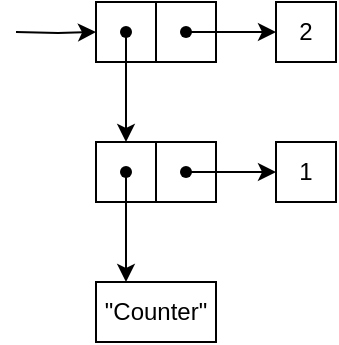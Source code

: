 <mxfile version="21.2.9" type="device">
  <diagram name="Page-1" id="jFEMx681TeEaOXfy0D0k">
    <mxGraphModel dx="880" dy="442" grid="1" gridSize="10" guides="1" tooltips="1" connect="1" arrows="1" fold="1" page="1" pageScale="1" pageWidth="850" pageHeight="1100" math="0" shadow="0">
      <root>
        <mxCell id="0" />
        <mxCell id="1" parent="0" />
        <mxCell id="-RHoygchYiFBm0QI4CZZ-1" value="" style="rounded=0;whiteSpace=wrap;html=1;" vertex="1" parent="1">
          <mxGeometry x="230" y="90" width="30" height="30" as="geometry" />
        </mxCell>
        <mxCell id="-RHoygchYiFBm0QI4CZZ-2" value="" style="rounded=0;whiteSpace=wrap;html=1;" vertex="1" parent="1">
          <mxGeometry x="260" y="90" width="30" height="30" as="geometry" />
        </mxCell>
        <mxCell id="-RHoygchYiFBm0QI4CZZ-3" value="" style="endArrow=classic;html=1;rounded=0;" edge="1" parent="1" source="-RHoygchYiFBm0QI4CZZ-7">
          <mxGeometry width="50" height="50" relative="1" as="geometry">
            <mxPoint x="510" y="270" as="sourcePoint" />
            <mxPoint x="245" y="160" as="targetPoint" />
          </mxGeometry>
        </mxCell>
        <mxCell id="-RHoygchYiFBm0QI4CZZ-5" value="" style="endArrow=classic;html=1;rounded=0;entryX=0;entryY=0.5;entryDx=0;entryDy=0;" edge="1" parent="1" source="-RHoygchYiFBm0QI4CZZ-8" target="-RHoygchYiFBm0QI4CZZ-10">
          <mxGeometry width="50" height="50" relative="1" as="geometry">
            <mxPoint x="255" y="130" as="sourcePoint" />
            <mxPoint x="275" y="160" as="targetPoint" />
          </mxGeometry>
        </mxCell>
        <mxCell id="-RHoygchYiFBm0QI4CZZ-7" value="" style="shape=waypoint;sketch=0;fillStyle=solid;size=6;pointerEvents=1;points=[];fillColor=none;resizable=0;rotatable=0;perimeter=centerPerimeter;snapToPoint=1;" vertex="1" parent="1">
          <mxGeometry x="235" y="95" width="20" height="20" as="geometry" />
        </mxCell>
        <mxCell id="-RHoygchYiFBm0QI4CZZ-8" value="" style="shape=waypoint;sketch=0;fillStyle=solid;size=6;pointerEvents=1;points=[];fillColor=none;resizable=0;rotatable=0;perimeter=centerPerimeter;snapToPoint=1;" vertex="1" parent="1">
          <mxGeometry x="265" y="95" width="20" height="20" as="geometry" />
        </mxCell>
        <mxCell id="-RHoygchYiFBm0QI4CZZ-9" value="&quot;Counter&quot;" style="rounded=0;whiteSpace=wrap;html=1;" vertex="1" parent="1">
          <mxGeometry x="230" y="160" width="60" height="30" as="geometry" />
        </mxCell>
        <mxCell id="-RHoygchYiFBm0QI4CZZ-10" value="1" style="rounded=0;whiteSpace=wrap;html=1;" vertex="1" parent="1">
          <mxGeometry x="320" y="90" width="30" height="30" as="geometry" />
        </mxCell>
        <mxCell id="-RHoygchYiFBm0QI4CZZ-23" value="" style="rounded=0;whiteSpace=wrap;html=1;" vertex="1" parent="1">
          <mxGeometry x="230" y="20" width="30" height="30" as="geometry" />
        </mxCell>
        <mxCell id="-RHoygchYiFBm0QI4CZZ-24" value="" style="rounded=0;whiteSpace=wrap;html=1;" vertex="1" parent="1">
          <mxGeometry x="260" y="20" width="30" height="30" as="geometry" />
        </mxCell>
        <mxCell id="-RHoygchYiFBm0QI4CZZ-25" value="" style="endArrow=classic;html=1;rounded=0;" edge="1" parent="1" source="-RHoygchYiFBm0QI4CZZ-27">
          <mxGeometry width="50" height="50" relative="1" as="geometry">
            <mxPoint x="510" y="200" as="sourcePoint" />
            <mxPoint x="245" y="90" as="targetPoint" />
          </mxGeometry>
        </mxCell>
        <mxCell id="-RHoygchYiFBm0QI4CZZ-26" value="" style="endArrow=classic;html=1;rounded=0;entryX=0;entryY=0.5;entryDx=0;entryDy=0;" edge="1" parent="1" source="-RHoygchYiFBm0QI4CZZ-28" target="-RHoygchYiFBm0QI4CZZ-30">
          <mxGeometry width="50" height="50" relative="1" as="geometry">
            <mxPoint x="255" y="60" as="sourcePoint" />
            <mxPoint x="275" y="90" as="targetPoint" />
          </mxGeometry>
        </mxCell>
        <mxCell id="-RHoygchYiFBm0QI4CZZ-27" value="" style="shape=waypoint;sketch=0;fillStyle=solid;size=6;pointerEvents=1;points=[];fillColor=none;resizable=0;rotatable=0;perimeter=centerPerimeter;snapToPoint=1;" vertex="1" parent="1">
          <mxGeometry x="235" y="25" width="20" height="20" as="geometry" />
        </mxCell>
        <mxCell id="-RHoygchYiFBm0QI4CZZ-28" value="" style="shape=waypoint;sketch=0;fillStyle=solid;size=6;pointerEvents=1;points=[];fillColor=none;resizable=0;rotatable=0;perimeter=centerPerimeter;snapToPoint=1;" vertex="1" parent="1">
          <mxGeometry x="265" y="25" width="20" height="20" as="geometry" />
        </mxCell>
        <mxCell id="-RHoygchYiFBm0QI4CZZ-30" value="2" style="rounded=0;whiteSpace=wrap;html=1;" vertex="1" parent="1">
          <mxGeometry x="320" y="20" width="30" height="30" as="geometry" />
        </mxCell>
        <mxCell id="-RHoygchYiFBm0QI4CZZ-32" style="edgeStyle=orthogonalEdgeStyle;rounded=0;orthogonalLoop=1;jettySize=auto;html=1;exitX=1;exitY=0.5;exitDx=0;exitDy=0;entryX=0;entryY=0.5;entryDx=0;entryDy=0;" edge="1" parent="1" target="-RHoygchYiFBm0QI4CZZ-23">
          <mxGeometry relative="1" as="geometry">
            <mxPoint x="190" y="35" as="sourcePoint" />
          </mxGeometry>
        </mxCell>
      </root>
    </mxGraphModel>
  </diagram>
</mxfile>
